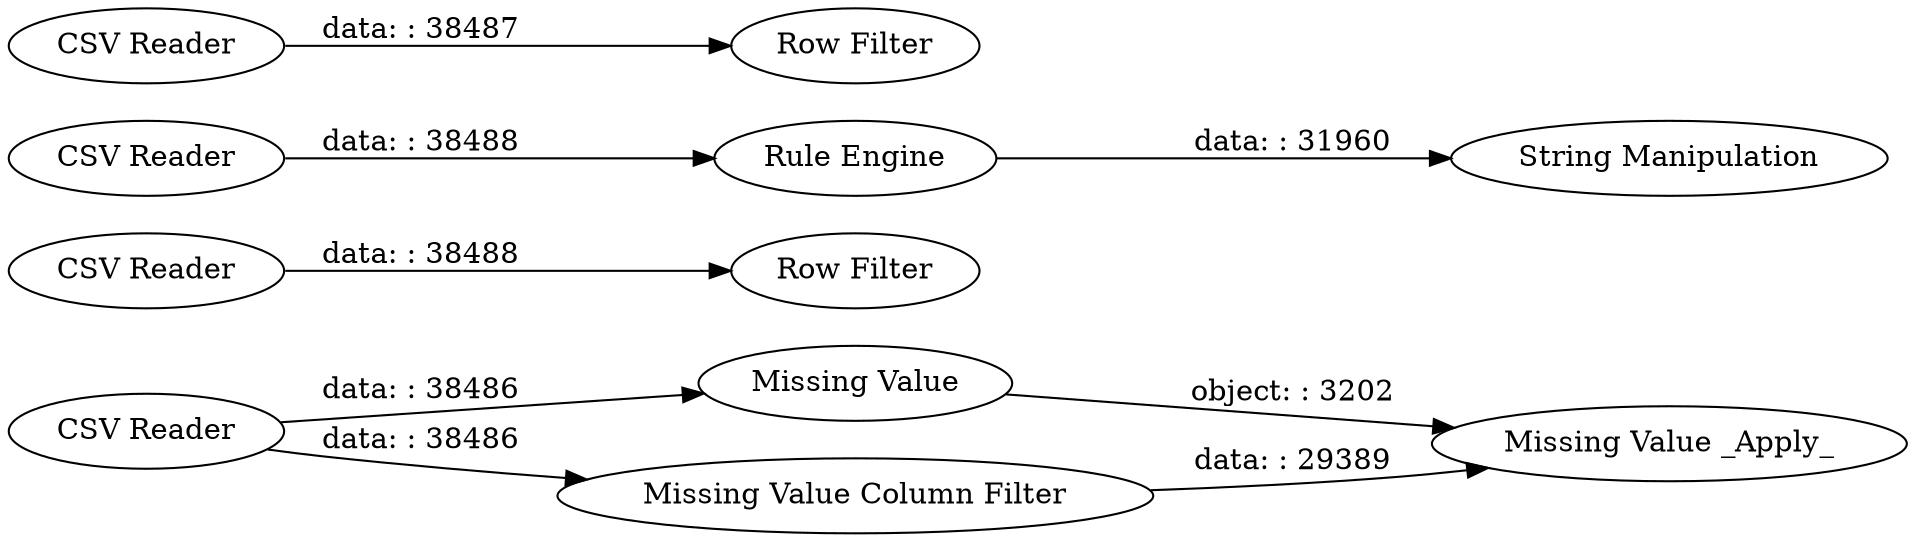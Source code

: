 digraph {
	"3258838855988781317_12" [label="Missing Value"]
	"3258838855988781317_16" [label="Row Filter"]
	"3258838855988781317_9" [label="String Manipulation"]
	"3258838855988781317_18" [label="CSV Reader"]
	"3258838855988781317_20" [label="Missing Value _Apply_"]
	"3258838855988781317_14" [label="Row Filter"]
	"3258838855988781317_15" [label="CSV Reader"]
	"3258838855988781317_17" [label="CSV Reader"]
	"3258838855988781317_13" [label="CSV Reader"]
	"3258838855988781317_19" [label="Missing Value Column Filter"]
	"3258838855988781317_8" [label="Rule Engine"]
	"3258838855988781317_18" -> "3258838855988781317_19" [label="data: : 38486"]
	"3258838855988781317_18" -> "3258838855988781317_12" [label="data: : 38486"]
	"3258838855988781317_19" -> "3258838855988781317_20" [label="data: : 29389"]
	"3258838855988781317_12" -> "3258838855988781317_20" [label="object: : 3202"]
	"3258838855988781317_8" -> "3258838855988781317_9" [label="data: : 31960"]
	"3258838855988781317_17" -> "3258838855988781317_8" [label="data: : 38488"]
	"3258838855988781317_13" -> "3258838855988781317_14" [label="data: : 38487"]
	"3258838855988781317_15" -> "3258838855988781317_16" [label="data: : 38488"]
	rankdir=LR
}
